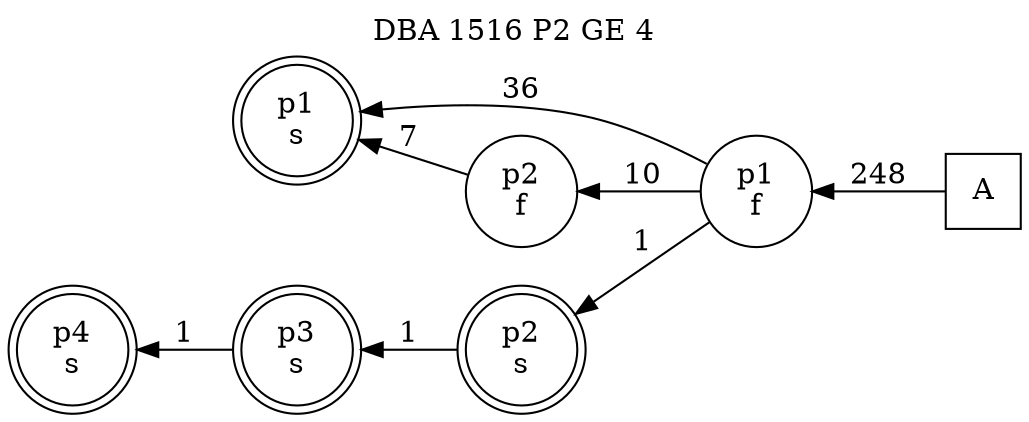 digraph DBA_1516_P2_GE_4_GOOD {
labelloc="tl"
label= " DBA 1516 P2 GE 4 "
rankdir="RL";
"A" [shape="square" label="A"]
"p1_f" [shape="circle" label="p1
f"]
"p1_s" [shape="doublecircle" label="p1
s"]
"p2_f" [shape="circle" label="p2
f"]
"p2_s" [shape="doublecircle" label="p2
s"]
"p3_s" [shape="doublecircle" label="p3
s"]
"p4_s" [shape="doublecircle" label="p4
s"]
"A" -> "p1_f" [ label=248]
"p1_f" -> "p1_s" [ label=36]
"p1_f" -> "p2_f" [ label=10]
"p1_f" -> "p2_s" [ label=1]
"p2_f" -> "p1_s" [ label=7]
"p2_s" -> "p3_s" [ label=1]
"p3_s" -> "p4_s" [ label=1]
}
